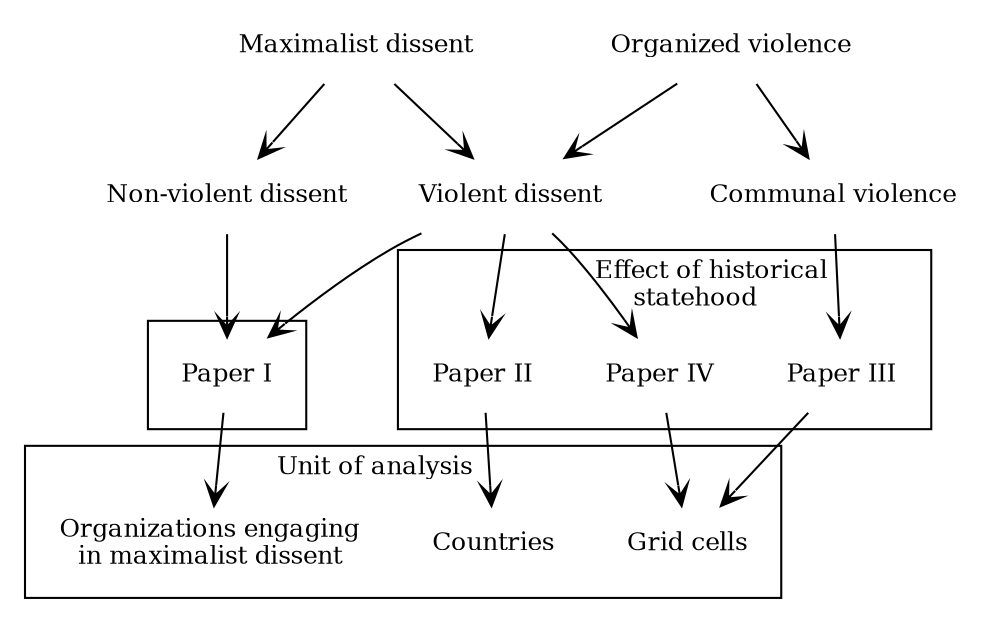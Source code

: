 digraph G {
	 node [shape = plaintext fontsize = "12pt"]; 	
	 edge [arrowhead = vee];
	 "Maximalist dissent" -> "Non-violent dissent";
	 "Maximalist dissent" -> "Violent dissent";
	 "Organized violence" -> "Violent dissent";
	 "Organized violence" -> "Communal violence";
	 "Non-violent dissent" -> "Paper I";
	 "Violent dissent" -> "Paper I";
	 "Violent dissent" -> "Paper II";
	 "Violent dissent" -> "Paper IV";
	 "Communal violence" -> "Paper III";
	 subgraph cluster0{
		 "Paper I";
	 }
	 subgraph cluster1{
		 label = "	    Effect of historical
	statehood" ;
		 fontsize = "12pt";
		 "Paper II";
		 "Paper IV";
		 "Paper III";
	 }	
	 subgraph cluster2{
		 label = "Unit of analysis	"
		 fontsize = "12pt";
		 "Paper I" -> "Organizations engaging
in maximalist dissent";
		"Paper II" -> "Countries";
		"Paper III" -> "Grid cells";
		"Paper IV" -> "Grid cells";
	 }
}


